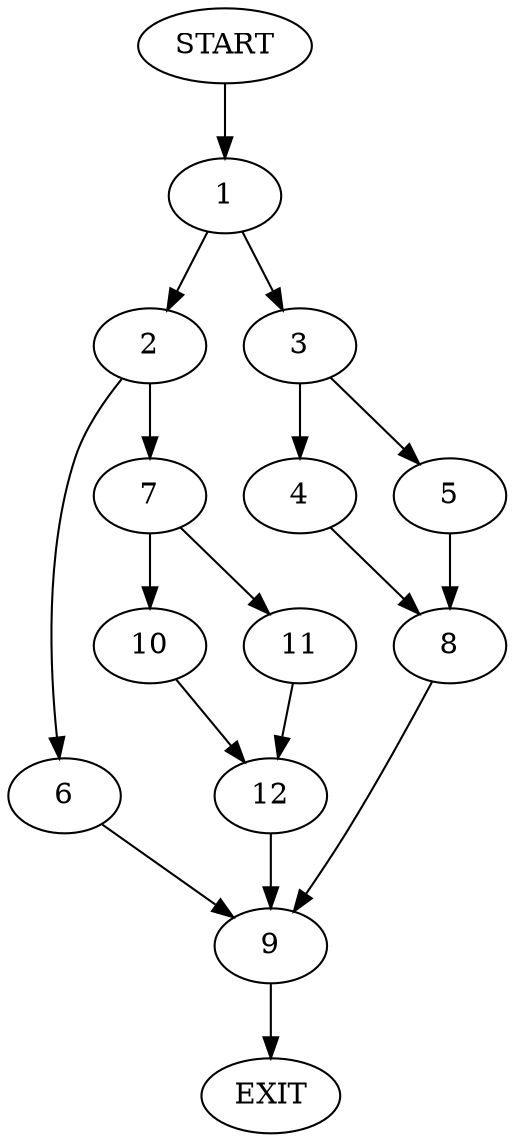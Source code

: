 digraph {
0 [label="START"]
13 [label="EXIT"]
0 -> 1
1 -> 2
1 -> 3
3 -> 4
3 -> 5
2 -> 6
2 -> 7
5 -> 8
4 -> 8
8 -> 9
9 -> 13
6 -> 9
7 -> 10
7 -> 11
10 -> 12
11 -> 12
12 -> 9
}
